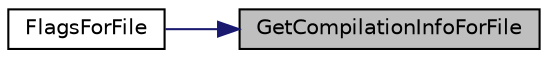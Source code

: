 digraph "GetCompilationInfoForFile"
{
 // LATEX_PDF_SIZE
  edge [fontname="Helvetica",fontsize="10",labelfontname="Helvetica",labelfontsize="10"];
  node [fontname="Helvetica",fontsize="10",shape=record];
  rankdir="RL";
  Node1 [label="GetCompilationInfoForFile",height=0.2,width=0.4,color="black", fillcolor="grey75", style="filled", fontcolor="black",tooltip=" "];
  Node1 -> Node2 [dir="back",color="midnightblue",fontsize="10",style="solid",fontname="Helvetica"];
  Node2 [label="FlagsForFile",height=0.2,width=0.4,color="black", fillcolor="white", style="filled",URL="$_8ycm__extra__conf_8py.html#a0508dba70447af09ec9e4594d5d5ca5e",tooltip=" "];
}
